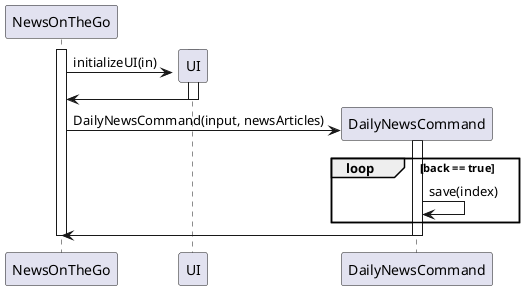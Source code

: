 @startuml
Create NewsOnTheGo
activate NewsOnTheGo
Create UI
activate UI
NewsOnTheGo -> UI: initializeUI(in)
UI -> NewsOnTheGo:
deactivate UI
Create DailyNewsCommand
NewsOnTheGo -> DailyNewsCommand: DailyNewsCommand(input, newsArticles)
activate DailyNewsCommand
loop back == true
    DailyNewsCommand -> DailyNewsCommand: save(index)
    end
DailyNewsCommand -> NewsOnTheGo:
deactivate DailyNewsCommand
deactivate NewsOnTheGo
@enduml
